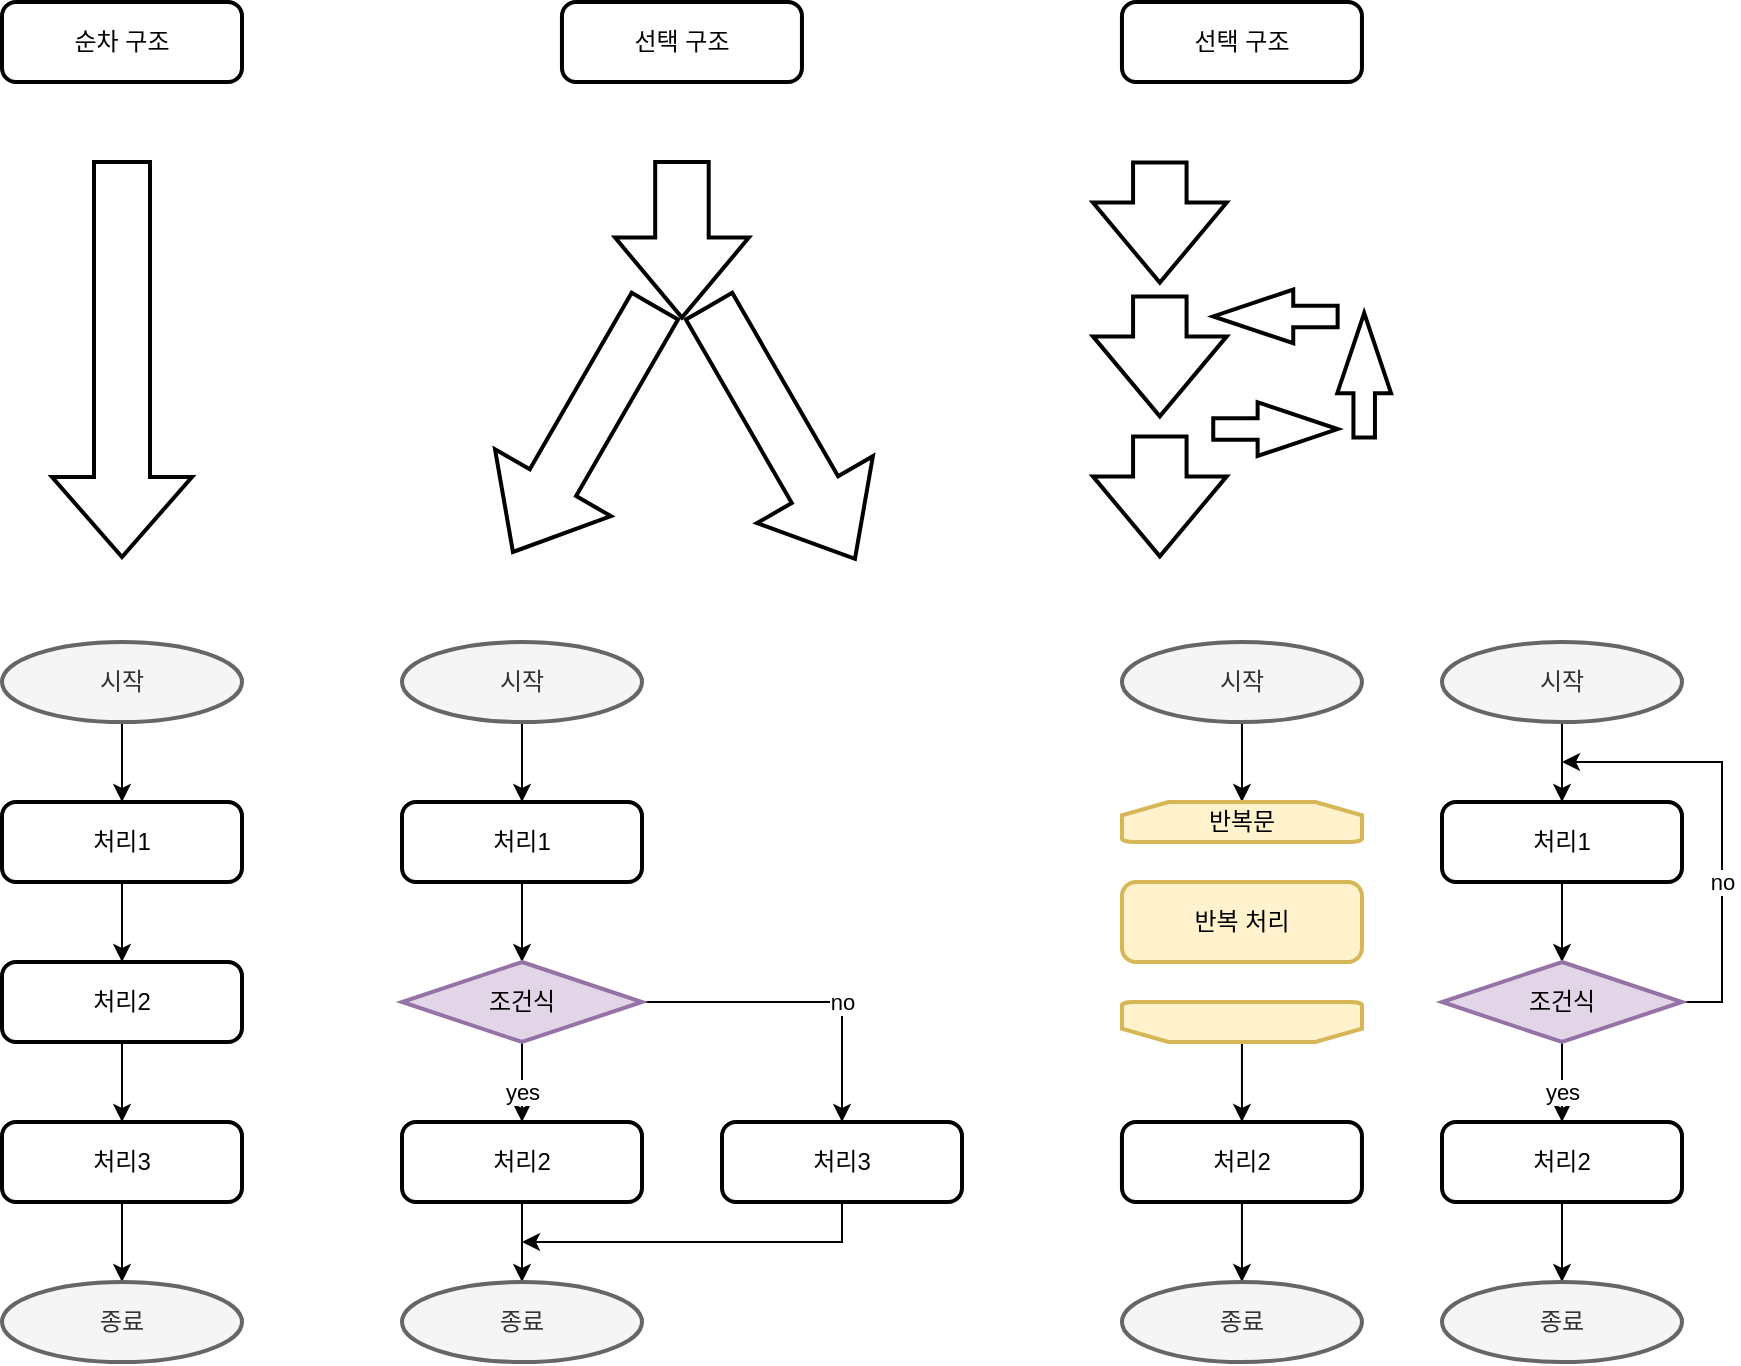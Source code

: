 <mxfile version="20.8.8" type="github">
  <diagram name="페이지-1" id="mF0qLBgoJcozapp97Shg">
    <mxGraphModel dx="932" dy="811" grid="1" gridSize="10" guides="1" tooltips="1" connect="1" arrows="1" fold="1" page="1" pageScale="1" pageWidth="827" pageHeight="1169" math="0" shadow="0">
      <root>
        <mxCell id="0" />
        <mxCell id="1" parent="0" />
        <mxCell id="ni-gSXAtjVL_gedkZ1gX-10" value="순차 구조" style="rounded=1;whiteSpace=wrap;html=1;absoluteArcSize=1;arcSize=14;strokeWidth=2;" vertex="1" parent="1">
          <mxGeometry x="80" y="80" width="120" height="40" as="geometry" />
        </mxCell>
        <mxCell id="ni-gSXAtjVL_gedkZ1gX-11" value="" style="verticalLabelPosition=bottom;verticalAlign=top;html=1;strokeWidth=2;shape=mxgraph.arrows2.arrow;dy=0.6;dx=40;notch=0;rotation=90;" vertex="1" parent="1">
          <mxGeometry x="41.25" y="223.75" width="197.5" height="70" as="geometry" />
        </mxCell>
        <mxCell id="ni-gSXAtjVL_gedkZ1gX-17" style="edgeStyle=orthogonalEdgeStyle;rounded=0;orthogonalLoop=1;jettySize=auto;html=1;exitX=0.5;exitY=1;exitDx=0;exitDy=0;exitPerimeter=0;entryX=0.5;entryY=0;entryDx=0;entryDy=0;" edge="1" parent="1" source="ni-gSXAtjVL_gedkZ1gX-12" target="ni-gSXAtjVL_gedkZ1gX-13">
          <mxGeometry relative="1" as="geometry" />
        </mxCell>
        <mxCell id="ni-gSXAtjVL_gedkZ1gX-12" value="시작" style="strokeWidth=2;html=1;shape=mxgraph.flowchart.start_1;whiteSpace=wrap;fillColor=#f5f5f5;fontColor=#333333;strokeColor=#666666;" vertex="1" parent="1">
          <mxGeometry x="80" y="400" width="120" height="40" as="geometry" />
        </mxCell>
        <mxCell id="ni-gSXAtjVL_gedkZ1gX-18" style="edgeStyle=orthogonalEdgeStyle;rounded=0;orthogonalLoop=1;jettySize=auto;html=1;exitX=0.5;exitY=1;exitDx=0;exitDy=0;entryX=0.5;entryY=0;entryDx=0;entryDy=0;" edge="1" parent="1" source="ni-gSXAtjVL_gedkZ1gX-13" target="ni-gSXAtjVL_gedkZ1gX-14">
          <mxGeometry relative="1" as="geometry" />
        </mxCell>
        <mxCell id="ni-gSXAtjVL_gedkZ1gX-13" value="처리1" style="rounded=1;whiteSpace=wrap;html=1;absoluteArcSize=1;arcSize=14;strokeWidth=2;" vertex="1" parent="1">
          <mxGeometry x="80" y="480" width="120" height="40" as="geometry" />
        </mxCell>
        <mxCell id="ni-gSXAtjVL_gedkZ1gX-19" style="edgeStyle=orthogonalEdgeStyle;rounded=0;orthogonalLoop=1;jettySize=auto;html=1;exitX=0.5;exitY=1;exitDx=0;exitDy=0;entryX=0.5;entryY=0;entryDx=0;entryDy=0;" edge="1" parent="1" source="ni-gSXAtjVL_gedkZ1gX-14" target="ni-gSXAtjVL_gedkZ1gX-15">
          <mxGeometry relative="1" as="geometry" />
        </mxCell>
        <mxCell id="ni-gSXAtjVL_gedkZ1gX-14" value="처리2" style="rounded=1;whiteSpace=wrap;html=1;absoluteArcSize=1;arcSize=14;strokeWidth=2;" vertex="1" parent="1">
          <mxGeometry x="80" y="560" width="120" height="40" as="geometry" />
        </mxCell>
        <mxCell id="ni-gSXAtjVL_gedkZ1gX-20" style="edgeStyle=orthogonalEdgeStyle;rounded=0;orthogonalLoop=1;jettySize=auto;html=1;exitX=0.5;exitY=1;exitDx=0;exitDy=0;entryX=0.5;entryY=0;entryDx=0;entryDy=0;entryPerimeter=0;" edge="1" parent="1" source="ni-gSXAtjVL_gedkZ1gX-15" target="ni-gSXAtjVL_gedkZ1gX-16">
          <mxGeometry relative="1" as="geometry" />
        </mxCell>
        <mxCell id="ni-gSXAtjVL_gedkZ1gX-15" value="처리3" style="rounded=1;whiteSpace=wrap;html=1;absoluteArcSize=1;arcSize=14;strokeWidth=2;" vertex="1" parent="1">
          <mxGeometry x="80" y="640" width="120" height="40" as="geometry" />
        </mxCell>
        <mxCell id="ni-gSXAtjVL_gedkZ1gX-16" value="종료" style="strokeWidth=2;html=1;shape=mxgraph.flowchart.start_1;whiteSpace=wrap;fillColor=#f5f5f5;fontColor=#333333;strokeColor=#666666;" vertex="1" parent="1">
          <mxGeometry x="80" y="720" width="120" height="40" as="geometry" />
        </mxCell>
        <mxCell id="ni-gSXAtjVL_gedkZ1gX-21" value="선택 구조" style="rounded=1;whiteSpace=wrap;html=1;absoluteArcSize=1;arcSize=14;strokeWidth=2;" vertex="1" parent="1">
          <mxGeometry x="359.98" y="80" width="120" height="40" as="geometry" />
        </mxCell>
        <mxCell id="ni-gSXAtjVL_gedkZ1gX-22" value="" style="verticalLabelPosition=bottom;verticalAlign=top;html=1;strokeWidth=2;shape=mxgraph.arrows2.arrow;dy=0.6;dx=40;notch=0;rotation=90;" vertex="1" parent="1">
          <mxGeometry x="381.07" y="165.46" width="77.81" height="66.88" as="geometry" />
        </mxCell>
        <mxCell id="ni-gSXAtjVL_gedkZ1gX-23" value="" style="verticalLabelPosition=bottom;verticalAlign=top;html=1;strokeWidth=2;shape=mxgraph.arrows2.arrow;dy=0.6;dx=40;notch=0;rotation=120;" vertex="1" parent="1">
          <mxGeometry x="300" y="260.1" width="141.91" height="66.88" as="geometry" />
        </mxCell>
        <mxCell id="ni-gSXAtjVL_gedkZ1gX-24" value="" style="verticalLabelPosition=bottom;verticalAlign=top;html=1;strokeWidth=2;shape=mxgraph.arrows2.arrow;dy=0.6;dx=40;notch=0;rotation=60;" vertex="1" parent="1">
          <mxGeometry x="397.05" y="261.83" width="145.91" height="66.88" as="geometry" />
        </mxCell>
        <mxCell id="ni-gSXAtjVL_gedkZ1gX-25" style="edgeStyle=orthogonalEdgeStyle;rounded=0;orthogonalLoop=1;jettySize=auto;html=1;exitX=0.5;exitY=1;exitDx=0;exitDy=0;exitPerimeter=0;entryX=0.5;entryY=0;entryDx=0;entryDy=0;" edge="1" parent="1" source="ni-gSXAtjVL_gedkZ1gX-26" target="ni-gSXAtjVL_gedkZ1gX-28">
          <mxGeometry relative="1" as="geometry" />
        </mxCell>
        <mxCell id="ni-gSXAtjVL_gedkZ1gX-26" value="시작" style="strokeWidth=2;html=1;shape=mxgraph.flowchart.start_1;whiteSpace=wrap;fillColor=#f5f5f5;fontColor=#333333;strokeColor=#666666;" vertex="1" parent="1">
          <mxGeometry x="280" y="400" width="120" height="40" as="geometry" />
        </mxCell>
        <mxCell id="ni-gSXAtjVL_gedkZ1gX-35" style="edgeStyle=orthogonalEdgeStyle;rounded=0;orthogonalLoop=1;jettySize=auto;html=1;exitX=0.5;exitY=1;exitDx=0;exitDy=0;entryX=0.5;entryY=0;entryDx=0;entryDy=0;entryPerimeter=0;" edge="1" parent="1" source="ni-gSXAtjVL_gedkZ1gX-28" target="ni-gSXAtjVL_gedkZ1gX-34">
          <mxGeometry relative="1" as="geometry" />
        </mxCell>
        <mxCell id="ni-gSXAtjVL_gedkZ1gX-28" value="처리1" style="rounded=1;whiteSpace=wrap;html=1;absoluteArcSize=1;arcSize=14;strokeWidth=2;" vertex="1" parent="1">
          <mxGeometry x="280" y="480" width="120" height="40" as="geometry" />
        </mxCell>
        <mxCell id="ni-gSXAtjVL_gedkZ1gX-31" style="edgeStyle=orthogonalEdgeStyle;rounded=0;orthogonalLoop=1;jettySize=auto;html=1;exitX=0.5;exitY=1;exitDx=0;exitDy=0;entryX=0.5;entryY=0;entryDx=0;entryDy=0;entryPerimeter=0;" edge="1" parent="1" source="ni-gSXAtjVL_gedkZ1gX-32" target="ni-gSXAtjVL_gedkZ1gX-33">
          <mxGeometry relative="1" as="geometry" />
        </mxCell>
        <mxCell id="ni-gSXAtjVL_gedkZ1gX-32" value="처리2" style="rounded=1;whiteSpace=wrap;html=1;absoluteArcSize=1;arcSize=14;strokeWidth=2;" vertex="1" parent="1">
          <mxGeometry x="280" y="640" width="120" height="40" as="geometry" />
        </mxCell>
        <mxCell id="ni-gSXAtjVL_gedkZ1gX-33" value="종료" style="strokeWidth=2;html=1;shape=mxgraph.flowchart.start_1;whiteSpace=wrap;fillColor=#f5f5f5;fontColor=#333333;strokeColor=#666666;" vertex="1" parent="1">
          <mxGeometry x="280" y="720" width="120" height="40" as="geometry" />
        </mxCell>
        <mxCell id="ni-gSXAtjVL_gedkZ1gX-36" value="no" style="edgeStyle=orthogonalEdgeStyle;rounded=0;orthogonalLoop=1;jettySize=auto;html=1;exitX=1;exitY=0.5;exitDx=0;exitDy=0;exitPerimeter=0;entryX=0.5;entryY=0;entryDx=0;entryDy=0;" edge="1" parent="1" source="ni-gSXAtjVL_gedkZ1gX-34" target="ni-gSXAtjVL_gedkZ1gX-52">
          <mxGeometry x="0.25" relative="1" as="geometry">
            <mxPoint as="offset" />
          </mxGeometry>
        </mxCell>
        <mxCell id="ni-gSXAtjVL_gedkZ1gX-37" value="yes" style="edgeStyle=orthogonalEdgeStyle;rounded=0;orthogonalLoop=1;jettySize=auto;html=1;exitX=0.5;exitY=1;exitDx=0;exitDy=0;exitPerimeter=0;entryX=0.5;entryY=0;entryDx=0;entryDy=0;" edge="1" parent="1" source="ni-gSXAtjVL_gedkZ1gX-34" target="ni-gSXAtjVL_gedkZ1gX-32">
          <mxGeometry x="0.25" relative="1" as="geometry">
            <mxPoint as="offset" />
          </mxGeometry>
        </mxCell>
        <mxCell id="ni-gSXAtjVL_gedkZ1gX-34" value="조건식" style="strokeWidth=2;html=1;shape=mxgraph.flowchart.decision;whiteSpace=wrap;fillColor=#e1d5e7;strokeColor=#9673a6;" vertex="1" parent="1">
          <mxGeometry x="280" y="560" width="120" height="40" as="geometry" />
        </mxCell>
        <mxCell id="ni-gSXAtjVL_gedkZ1gX-38" value="선택 구조" style="rounded=1;whiteSpace=wrap;html=1;absoluteArcSize=1;arcSize=14;strokeWidth=2;" vertex="1" parent="1">
          <mxGeometry x="639.98" y="80" width="120" height="40" as="geometry" />
        </mxCell>
        <mxCell id="ni-gSXAtjVL_gedkZ1gX-42" style="edgeStyle=orthogonalEdgeStyle;rounded=0;orthogonalLoop=1;jettySize=auto;html=1;exitX=0.5;exitY=1;exitDx=0;exitDy=0;exitPerimeter=0;entryX=0.5;entryY=0;entryDx=0;entryDy=0;" edge="1" parent="1" source="ni-gSXAtjVL_gedkZ1gX-43">
          <mxGeometry relative="1" as="geometry">
            <mxPoint x="699.98" y="480" as="targetPoint" />
          </mxGeometry>
        </mxCell>
        <mxCell id="ni-gSXAtjVL_gedkZ1gX-43" value="시작" style="strokeWidth=2;html=1;shape=mxgraph.flowchart.start_1;whiteSpace=wrap;fillColor=#f5f5f5;fontColor=#333333;strokeColor=#666666;" vertex="1" parent="1">
          <mxGeometry x="639.98" y="400" width="120" height="40" as="geometry" />
        </mxCell>
        <mxCell id="ni-gSXAtjVL_gedkZ1gX-46" style="edgeStyle=orthogonalEdgeStyle;rounded=0;orthogonalLoop=1;jettySize=auto;html=1;exitX=0.5;exitY=1;exitDx=0;exitDy=0;entryX=0.5;entryY=0;entryDx=0;entryDy=0;entryPerimeter=0;" edge="1" parent="1" source="ni-gSXAtjVL_gedkZ1gX-47" target="ni-gSXAtjVL_gedkZ1gX-48">
          <mxGeometry relative="1" as="geometry" />
        </mxCell>
        <mxCell id="ni-gSXAtjVL_gedkZ1gX-47" value="처리2" style="rounded=1;whiteSpace=wrap;html=1;absoluteArcSize=1;arcSize=14;strokeWidth=2;" vertex="1" parent="1">
          <mxGeometry x="639.98" y="640" width="120" height="40" as="geometry" />
        </mxCell>
        <mxCell id="ni-gSXAtjVL_gedkZ1gX-48" value="종료" style="strokeWidth=2;html=1;shape=mxgraph.flowchart.start_1;whiteSpace=wrap;fillColor=#f5f5f5;fontColor=#333333;strokeColor=#666666;" vertex="1" parent="1">
          <mxGeometry x="639.98" y="720" width="120" height="40" as="geometry" />
        </mxCell>
        <mxCell id="ni-gSXAtjVL_gedkZ1gX-67" style="edgeStyle=orthogonalEdgeStyle;rounded=0;orthogonalLoop=1;jettySize=auto;html=1;exitX=0.5;exitY=1;exitDx=0;exitDy=0;" edge="1" parent="1" source="ni-gSXAtjVL_gedkZ1gX-52">
          <mxGeometry relative="1" as="geometry">
            <mxPoint x="340" y="700" as="targetPoint" />
            <Array as="points">
              <mxPoint x="500" y="700" />
            </Array>
          </mxGeometry>
        </mxCell>
        <mxCell id="ni-gSXAtjVL_gedkZ1gX-52" value="처리3" style="rounded=1;whiteSpace=wrap;html=1;absoluteArcSize=1;arcSize=14;strokeWidth=2;" vertex="1" parent="1">
          <mxGeometry x="440" y="640" width="120" height="40" as="geometry" />
        </mxCell>
        <mxCell id="ni-gSXAtjVL_gedkZ1gX-54" value="반복문" style="strokeWidth=2;html=1;shape=mxgraph.flowchart.loop_limit;whiteSpace=wrap;fillColor=#fff2cc;strokeColor=#d6b656;" vertex="1" parent="1">
          <mxGeometry x="639.98" y="480" width="120" height="20" as="geometry" />
        </mxCell>
        <mxCell id="ni-gSXAtjVL_gedkZ1gX-55" value="반복 처리" style="rounded=1;whiteSpace=wrap;html=1;absoluteArcSize=1;arcSize=14;strokeWidth=2;fillColor=#fff2cc;strokeColor=#d6b656;" vertex="1" parent="1">
          <mxGeometry x="639.98" y="520" width="120" height="40" as="geometry" />
        </mxCell>
        <mxCell id="ni-gSXAtjVL_gedkZ1gX-58" style="edgeStyle=orthogonalEdgeStyle;rounded=0;orthogonalLoop=1;jettySize=auto;html=1;exitX=0.5;exitY=0;exitDx=0;exitDy=0;exitPerimeter=0;entryX=0.5;entryY=0;entryDx=0;entryDy=0;" edge="1" parent="1" source="ni-gSXAtjVL_gedkZ1gX-56" target="ni-gSXAtjVL_gedkZ1gX-47">
          <mxGeometry relative="1" as="geometry" />
        </mxCell>
        <mxCell id="ni-gSXAtjVL_gedkZ1gX-56" value="" style="strokeWidth=2;html=1;shape=mxgraph.flowchart.loop_limit;whiteSpace=wrap;rotation=-180;fillColor=#fff2cc;strokeColor=#d6b656;" vertex="1" parent="1">
          <mxGeometry x="639.98" y="580" width="120" height="20" as="geometry" />
        </mxCell>
        <mxCell id="ni-gSXAtjVL_gedkZ1gX-62" value="" style="verticalLabelPosition=bottom;verticalAlign=top;html=1;strokeWidth=2;shape=mxgraph.arrows2.arrow;dy=0.6;dx=40;notch=0;rotation=0;" vertex="1" parent="1">
          <mxGeometry x="685.62" y="280.1" width="62.19" height="26.88" as="geometry" />
        </mxCell>
        <mxCell id="ni-gSXAtjVL_gedkZ1gX-63" value="" style="verticalLabelPosition=bottom;verticalAlign=top;html=1;strokeWidth=2;shape=mxgraph.arrows2.arrow;dy=0.6;dx=40;notch=0;rotation=-90;" vertex="1" parent="1">
          <mxGeometry x="730" y="253.22" width="62.19" height="26.88" as="geometry" />
        </mxCell>
        <mxCell id="ni-gSXAtjVL_gedkZ1gX-64" value="" style="verticalLabelPosition=bottom;verticalAlign=top;html=1;strokeWidth=2;shape=mxgraph.arrows2.arrow;dy=0.6;dx=40;notch=0;rotation=-180;" vertex="1" parent="1">
          <mxGeometry x="685.62" y="223.75" width="62.19" height="26.88" as="geometry" />
        </mxCell>
        <mxCell id="ni-gSXAtjVL_gedkZ1gX-65" value="" style="verticalLabelPosition=bottom;verticalAlign=top;html=1;strokeWidth=2;shape=mxgraph.arrows2.arrow;dy=0.6;dx=40;notch=0;rotation=90;" vertex="1" parent="1">
          <mxGeometry x="628.91" y="293.75" width="60" height="66.88" as="geometry" />
        </mxCell>
        <mxCell id="ni-gSXAtjVL_gedkZ1gX-68" value="" style="verticalLabelPosition=bottom;verticalAlign=top;html=1;strokeWidth=2;shape=mxgraph.arrows2.arrow;dy=0.6;dx=40;notch=0;rotation=90;" vertex="1" parent="1">
          <mxGeometry x="628.91" y="223.75" width="60" height="66.88" as="geometry" />
        </mxCell>
        <mxCell id="ni-gSXAtjVL_gedkZ1gX-69" value="" style="verticalLabelPosition=bottom;verticalAlign=top;html=1;strokeWidth=2;shape=mxgraph.arrows2.arrow;dy=0.6;dx=40;notch=0;rotation=90;" vertex="1" parent="1">
          <mxGeometry x="628.91" y="156.87" width="60" height="66.88" as="geometry" />
        </mxCell>
        <mxCell id="ni-gSXAtjVL_gedkZ1gX-70" style="edgeStyle=orthogonalEdgeStyle;rounded=0;orthogonalLoop=1;jettySize=auto;html=1;exitX=0.5;exitY=1;exitDx=0;exitDy=0;exitPerimeter=0;entryX=0.5;entryY=0;entryDx=0;entryDy=0;" edge="1" parent="1" source="ni-gSXAtjVL_gedkZ1gX-71" target="ni-gSXAtjVL_gedkZ1gX-73">
          <mxGeometry relative="1" as="geometry" />
        </mxCell>
        <mxCell id="ni-gSXAtjVL_gedkZ1gX-71" value="시작" style="strokeWidth=2;html=1;shape=mxgraph.flowchart.start_1;whiteSpace=wrap;fillColor=#f5f5f5;fontColor=#333333;strokeColor=#666666;" vertex="1" parent="1">
          <mxGeometry x="800" y="400" width="120" height="40" as="geometry" />
        </mxCell>
        <mxCell id="ni-gSXAtjVL_gedkZ1gX-72" style="edgeStyle=orthogonalEdgeStyle;rounded=0;orthogonalLoop=1;jettySize=auto;html=1;exitX=0.5;exitY=1;exitDx=0;exitDy=0;entryX=0.5;entryY=0;entryDx=0;entryDy=0;entryPerimeter=0;" edge="1" parent="1" source="ni-gSXAtjVL_gedkZ1gX-73" target="ni-gSXAtjVL_gedkZ1gX-79">
          <mxGeometry relative="1" as="geometry" />
        </mxCell>
        <mxCell id="ni-gSXAtjVL_gedkZ1gX-73" value="처리1" style="rounded=1;whiteSpace=wrap;html=1;absoluteArcSize=1;arcSize=14;strokeWidth=2;" vertex="1" parent="1">
          <mxGeometry x="800" y="480" width="120" height="40" as="geometry" />
        </mxCell>
        <mxCell id="ni-gSXAtjVL_gedkZ1gX-74" style="edgeStyle=orthogonalEdgeStyle;rounded=0;orthogonalLoop=1;jettySize=auto;html=1;exitX=0.5;exitY=1;exitDx=0;exitDy=0;entryX=0.5;entryY=0;entryDx=0;entryDy=0;entryPerimeter=0;" edge="1" parent="1" source="ni-gSXAtjVL_gedkZ1gX-75" target="ni-gSXAtjVL_gedkZ1gX-76">
          <mxGeometry relative="1" as="geometry" />
        </mxCell>
        <mxCell id="ni-gSXAtjVL_gedkZ1gX-75" value="처리2" style="rounded=1;whiteSpace=wrap;html=1;absoluteArcSize=1;arcSize=14;strokeWidth=2;" vertex="1" parent="1">
          <mxGeometry x="800" y="640" width="120" height="40" as="geometry" />
        </mxCell>
        <mxCell id="ni-gSXAtjVL_gedkZ1gX-76" value="종료" style="strokeWidth=2;html=1;shape=mxgraph.flowchart.start_1;whiteSpace=wrap;fillColor=#f5f5f5;fontColor=#333333;strokeColor=#666666;" vertex="1" parent="1">
          <mxGeometry x="800" y="720" width="120" height="40" as="geometry" />
        </mxCell>
        <mxCell id="ni-gSXAtjVL_gedkZ1gX-77" value="no" style="edgeStyle=orthogonalEdgeStyle;rounded=0;orthogonalLoop=1;jettySize=auto;html=1;exitX=1;exitY=0.5;exitDx=0;exitDy=0;exitPerimeter=0;" edge="1" parent="1" source="ni-gSXAtjVL_gedkZ1gX-79">
          <mxGeometry x="-0.273" relative="1" as="geometry">
            <mxPoint as="offset" />
            <mxPoint x="860" y="460" as="targetPoint" />
            <Array as="points">
              <mxPoint x="940" y="580" />
              <mxPoint x="940" y="460" />
            </Array>
          </mxGeometry>
        </mxCell>
        <mxCell id="ni-gSXAtjVL_gedkZ1gX-78" value="yes" style="edgeStyle=orthogonalEdgeStyle;rounded=0;orthogonalLoop=1;jettySize=auto;html=1;exitX=0.5;exitY=1;exitDx=0;exitDy=0;exitPerimeter=0;entryX=0.5;entryY=0;entryDx=0;entryDy=0;" edge="1" parent="1" source="ni-gSXAtjVL_gedkZ1gX-79" target="ni-gSXAtjVL_gedkZ1gX-75">
          <mxGeometry x="0.25" relative="1" as="geometry">
            <mxPoint as="offset" />
          </mxGeometry>
        </mxCell>
        <mxCell id="ni-gSXAtjVL_gedkZ1gX-79" value="조건식" style="strokeWidth=2;html=1;shape=mxgraph.flowchart.decision;whiteSpace=wrap;fillColor=#e1d5e7;strokeColor=#9673a6;" vertex="1" parent="1">
          <mxGeometry x="800" y="560" width="120" height="40" as="geometry" />
        </mxCell>
      </root>
    </mxGraphModel>
  </diagram>
</mxfile>
